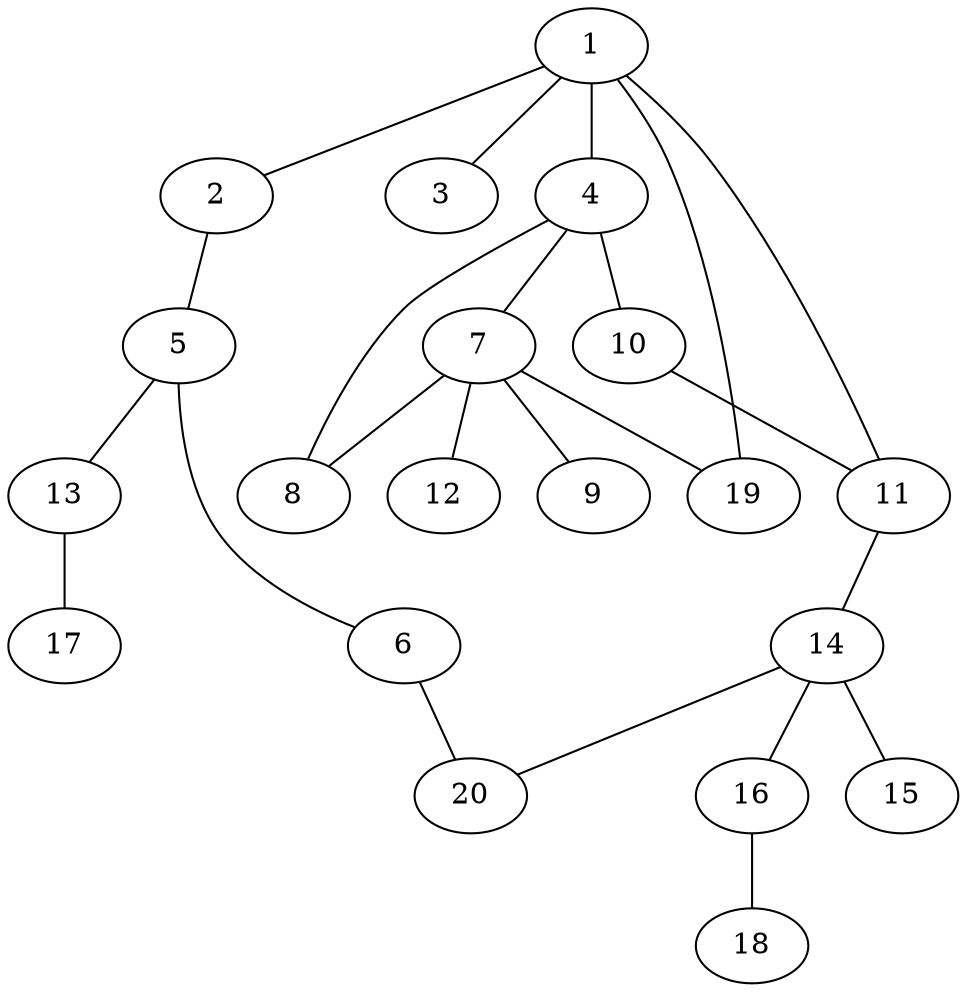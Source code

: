 graph graphname {1--2
1--3
1--4
1--11
1--19
2--5
4--7
4--8
4--10
5--6
5--13
6--20
7--8
7--9
7--12
7--19
10--11
11--14
13--17
14--15
14--16
14--20
16--18
}